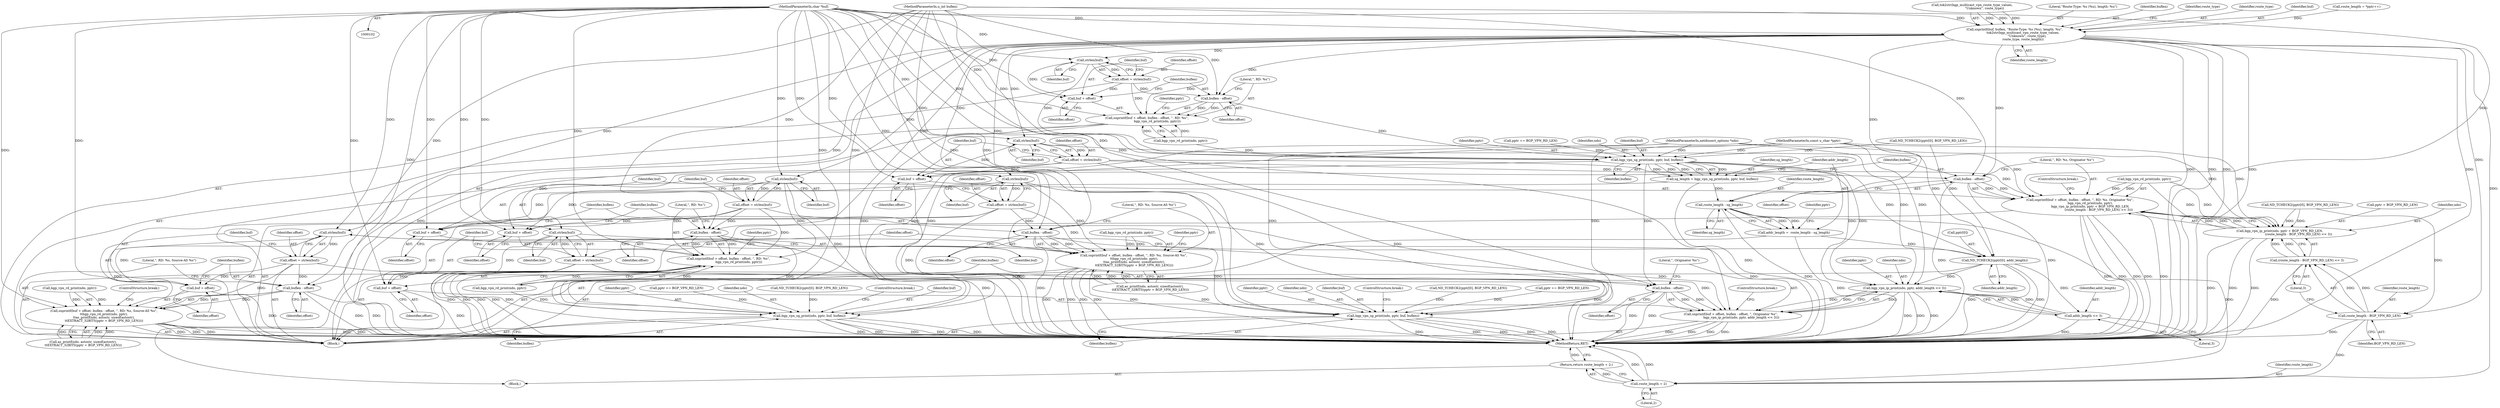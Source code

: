 digraph "0_tcpdump_d515b4b4a300479cdf1a6e0d1bb95bc1f9fee514@pointer" {
"1000105" [label="(MethodParameterIn,char *buf)"];
"1000128" [label="(Call,snprintf(buf, buflen, \"Route-Type: %s (%u), length: %u\",\n                 tok2str(bgp_multicast_vpn_route_type_values,\n                         \"Unknown\", route_type),\n                 route_type, route_length))"];
"1000149" [label="(Call,strlen(buf))"];
"1000147" [label="(Call,offset = strlen(buf))"];
"1000151" [label="(Call,snprintf(buf + offset, buflen - offset, \", RD: %s, Originator %s\",\n                     bgp_vpn_rd_print(ndo, pptr),\n                     bgp_vpn_ip_print(ndo, pptr + BGP_VPN_RD_LEN,\n                                      (route_length - BGP_VPN_RD_LEN) << 3)))"];
"1000152" [label="(Call,buf + offset)"];
"1000155" [label="(Call,buflen - offset)"];
"1000168" [label="(Call,route_length - BGP_VPN_RD_LEN)"];
"1000167" [label="(Call,(route_length - BGP_VPN_RD_LEN) << 3)"];
"1000162" [label="(Call,bgp_vpn_ip_print(ndo, pptr + BGP_VPN_RD_LEN,\n                                      (route_length - BGP_VPN_RD_LEN) << 3))"];
"1000340" [label="(Call,route_length + 2)"];
"1000339" [label="(Return,return route_length + 2;)"];
"1000183" [label="(Call,strlen(buf))"];
"1000181" [label="(Call,offset = strlen(buf))"];
"1000185" [label="(Call,snprintf(buf + offset, buflen - offset, \", RD: %s, Source-AS %s\",\n\t\tbgp_vpn_rd_print(ndo, pptr),\n\t\tas_printf(ndo, astostr, sizeof(astostr),\n\t\tEXTRACT_32BITS(pptr + BGP_VPN_RD_LEN))))"];
"1000186" [label="(Call,buf + offset)"];
"1000189" [label="(Call,buflen - offset)"];
"1000214" [label="(Call,strlen(buf))"];
"1000212" [label="(Call,offset = strlen(buf))"];
"1000216" [label="(Call,snprintf(buf + offset, buflen - offset, \", RD: %s\",\n                     bgp_vpn_rd_print(ndo, pptr)))"];
"1000217" [label="(Call,buf + offset)"];
"1000220" [label="(Call,buflen - offset)"];
"1000232" [label="(Call,bgp_vpn_sg_print(ndo, pptr, buf, buflen))"];
"1000230" [label="(Call,sg_length = bgp_vpn_sg_print(ndo, pptr, buf, buflen))"];
"1000239" [label="(Call,route_length - sg_length)"];
"1000237" [label="(Call,addr_length =  route_length - sg_length)"];
"1000242" [label="(Call,ND_TCHECK2(pptr[0], addr_length))"];
"1000259" [label="(Call,bgp_vpn_ip_print(ndo, pptr, addr_length << 3))"];
"1000251" [label="(Call,snprintf(buf + offset, buflen - offset, \", Originator %s\",\n                     bgp_vpn_ip_print(ndo, pptr, addr_length << 3)))"];
"1000262" [label="(Call,addr_length << 3)"];
"1000249" [label="(Call,strlen(buf))"];
"1000247" [label="(Call,offset = strlen(buf))"];
"1000252" [label="(Call,buf + offset)"];
"1000255" [label="(Call,buflen - offset)"];
"1000274" [label="(Call,strlen(buf))"];
"1000272" [label="(Call,offset = strlen(buf))"];
"1000276" [label="(Call,snprintf(buf + offset, buflen - offset, \", RD: %s\",\n                     bgp_vpn_rd_print(ndo, pptr)))"];
"1000277" [label="(Call,buf + offset)"];
"1000280" [label="(Call,buflen - offset)"];
"1000290" [label="(Call,bgp_vpn_sg_print(ndo, pptr, buf, buflen))"];
"1000305" [label="(Call,strlen(buf))"];
"1000303" [label="(Call,offset = strlen(buf))"];
"1000307" [label="(Call,snprintf(buf + offset, buflen - offset, \", RD: %s, Source-AS %s\",\n \t\tbgp_vpn_rd_print(ndo, pptr),\n \t\tas_printf(ndo, astostr, sizeof(astostr),\n \t\tEXTRACT_32BITS(pptr + BGP_VPN_RD_LEN))))"];
"1000308" [label="(Call,buf + offset)"];
"1000311" [label="(Call,buflen - offset)"];
"1000330" [label="(Call,bgp_vpn_sg_print(ndo, pptr, buf, buflen))"];
"1000241" [label="(Identifier,sg_length)"];
"1000243" [label="(Call,pptr[0])"];
"1000254" [label="(Identifier,offset)"];
"1000231" [label="(Identifier,sg_length)"];
"1000170" [label="(Identifier,BGP_VPN_RD_LEN)"];
"1000222" [label="(Identifier,offset)"];
"1000332" [label="(Identifier,pptr)"];
"1000284" [label="(Call,bgp_vpn_rd_print(ndo, pptr))"];
"1000347" [label="(MethodReturn,RET)"];
"1000152" [label="(Call,buf + offset)"];
"1000314" [label="(Literal,\", RD: %s, Source-AS %s\")"];
"1000256" [label="(Identifier,buflen)"];
"1000147" [label="(Call,offset = strlen(buf))"];
"1000207" [label="(Call,ND_TCHECK2(pptr[0], BGP_VPN_RD_LEN))"];
"1000249" [label="(Call,strlen(buf))"];
"1000262" [label="(Call,addr_length << 3)"];
"1000283" [label="(Literal,\", RD: %s\")"];
"1000331" [label="(Identifier,ndo)"];
"1000171" [label="(Literal,3)"];
"1000278" [label="(Identifier,buf)"];
"1000246" [label="(Identifier,addr_length)"];
"1000137" [label="(Identifier,route_length)"];
"1000129" [label="(Identifier,buf)"];
"1000149" [label="(Call,strlen(buf))"];
"1000212" [label="(Call,offset = strlen(buf))"];
"1000188" [label="(Identifier,offset)"];
"1000123" [label="(Call,route_length = *pptr++)"];
"1000305" [label="(Call,strlen(buf))"];
"1000157" [label="(Identifier,offset)"];
"1000228" [label="(Identifier,pptr)"];
"1000132" [label="(Call,tok2str(bgp_multicast_vpn_route_type_values,\n                         \"Unknown\", route_type))"];
"1000259" [label="(Call,bgp_vpn_ip_print(ndo, pptr, addr_length << 3))"];
"1000309" [label="(Identifier,buf)"];
"1000234" [label="(Identifier,pptr)"];
"1000333" [label="(Identifier,buf)"];
"1000257" [label="(Identifier,offset)"];
"1000311" [label="(Call,buflen - offset)"];
"1000292" [label="(Identifier,pptr)"];
"1000219" [label="(Identifier,offset)"];
"1000275" [label="(Identifier,buf)"];
"1000328" [label="(Identifier,pptr)"];
"1000242" [label="(Call,ND_TCHECK2(pptr[0], addr_length))"];
"1000230" [label="(Call,sg_length = bgp_vpn_sg_print(ndo, pptr, buf, buflen))"];
"1000280" [label="(Call,buflen - offset)"];
"1000310" [label="(Identifier,offset)"];
"1000227" [label="(Call,pptr += BGP_VPN_RD_LEN)"];
"1000303" [label="(Call,offset = strlen(buf))"];
"1000128" [label="(Call,snprintf(buf, buflen, \"Route-Type: %s (%u), length: %u\",\n                 tok2str(bgp_multicast_vpn_route_type_values,\n                         \"Unknown\", route_type),\n                 route_type, route_length))"];
"1000107" [label="(Block,)"];
"1000205" [label="(ControlStructure,break;)"];
"1000313" [label="(Identifier,offset)"];
"1000335" [label="(ControlStructure,break;)"];
"1000287" [label="(Call,pptr += BGP_VPN_RD_LEN)"];
"1000244" [label="(Identifier,pptr)"];
"1000131" [label="(Literal,\"Route-Type: %s (%u), length: %u\")"];
"1000264" [label="(Literal,3)"];
"1000190" [label="(Identifier,buflen)"];
"1000334" [label="(Identifier,buflen)"];
"1000261" [label="(Identifier,pptr)"];
"1000162" [label="(Call,bgp_vpn_ip_print(ndo, pptr + BGP_VPN_RD_LEN,\n                                      (route_length - BGP_VPN_RD_LEN) << 3))"];
"1000304" [label="(Identifier,offset)"];
"1000308" [label="(Call,buf + offset)"];
"1000216" [label="(Call,snprintf(buf + offset, buflen - offset, \", RD: %s\",\n                     bgp_vpn_rd_print(ndo, pptr)))"];
"1000130" [label="(Identifier,buflen)"];
"1000247" [label="(Call,offset = strlen(buf))"];
"1000184" [label="(Identifier,buf)"];
"1000291" [label="(Identifier,ndo)"];
"1000238" [label="(Identifier,addr_length)"];
"1000277" [label="(Call,buf + offset)"];
"1000250" [label="(Identifier,buf)"];
"1000172" [label="(ControlStructure,break;)"];
"1000191" [label="(Identifier,offset)"];
"1000106" [label="(MethodParameterIn,u_int buflen)"];
"1000140" [label="(Block,)"];
"1000260" [label="(Identifier,ndo)"];
"1000273" [label="(Identifier,offset)"];
"1000288" [label="(Identifier,pptr)"];
"1000139" [label="(Identifier,route_type)"];
"1000232" [label="(Call,bgp_vpn_sg_print(ndo, pptr, buf, buflen))"];
"1000183" [label="(Call,strlen(buf))"];
"1000251" [label="(Call,snprintf(buf + offset, buflen - offset, \", Originator %s\",\n                     bgp_vpn_ip_print(ndo, pptr, addr_length << 3)))"];
"1000307" [label="(Call,snprintf(buf + offset, buflen - offset, \", RD: %s, Source-AS %s\",\n \t\tbgp_vpn_rd_print(ndo, pptr),\n \t\tas_printf(ndo, astostr, sizeof(astostr),\n \t\tEXTRACT_32BITS(pptr + BGP_VPN_RD_LEN))))"];
"1000318" [label="(Call,as_printf(ndo, astostr, sizeof(astostr),\n \t\tEXTRACT_32BITS(pptr + BGP_VPN_RD_LEN)))"];
"1000148" [label="(Identifier,offset)"];
"1000233" [label="(Identifier,ndo)"];
"1000192" [label="(Literal,\", RD: %s, Source-AS %s\")"];
"1000213" [label="(Identifier,offset)"];
"1000158" [label="(Literal,\", RD: %s, Originator %s\")"];
"1000154" [label="(Identifier,offset)"];
"1000186" [label="(Call,buf + offset)"];
"1000103" [label="(MethodParameterIn,netdissect_options *ndo)"];
"1000315" [label="(Call,bgp_vpn_rd_print(ndo, pptr))"];
"1000193" [label="(Call,bgp_vpn_rd_print(ndo, pptr))"];
"1000306" [label="(Identifier,buf)"];
"1000330" [label="(Call,bgp_vpn_sg_print(ndo, pptr, buf, buflen))"];
"1000215" [label="(Identifier,buf)"];
"1000267" [label="(Call,ND_TCHECK2(pptr[0], BGP_VPN_RD_LEN))"];
"1000339" [label="(Return,return route_length + 2;)"];
"1000167" [label="(Call,(route_length - BGP_VPN_RD_LEN) << 3)"];
"1000153" [label="(Identifier,buf)"];
"1000217" [label="(Call,buf + offset)"];
"1000295" [label="(ControlStructure,break;)"];
"1000185" [label="(Call,snprintf(buf + offset, buflen - offset, \", RD: %s, Source-AS %s\",\n\t\tbgp_vpn_rd_print(ndo, pptr),\n\t\tas_printf(ndo, astostr, sizeof(astostr),\n\t\tEXTRACT_32BITS(pptr + BGP_VPN_RD_LEN))))"];
"1000265" [label="(ControlStructure,break;)"];
"1000155" [label="(Call,buflen - offset)"];
"1000341" [label="(Identifier,route_length)"];
"1000220" [label="(Call,buflen - offset)"];
"1000239" [label="(Call,route_length - sg_length)"];
"1000189" [label="(Call,buflen - offset)"];
"1000168" [label="(Call,route_length - BGP_VPN_RD_LEN)"];
"1000182" [label="(Identifier,offset)"];
"1000272" [label="(Call,offset = strlen(buf))"];
"1000298" [label="(Call,ND_TCHECK2(pptr[0], BGP_VPN_RD_LEN))"];
"1000258" [label="(Literal,\", Originator %s\")"];
"1000290" [label="(Call,bgp_vpn_sg_print(ndo, pptr, buf, buflen))"];
"1000281" [label="(Identifier,buflen)"];
"1000276" [label="(Call,snprintf(buf + offset, buflen - offset, \", RD: %s\",\n                     bgp_vpn_rd_print(ndo, pptr)))"];
"1000164" [label="(Call,pptr + BGP_VPN_RD_LEN)"];
"1000223" [label="(Literal,\", RD: %s\")"];
"1000237" [label="(Call,addr_length =  route_length - sg_length)"];
"1000169" [label="(Identifier,route_length)"];
"1000235" [label="(Identifier,buf)"];
"1000263" [label="(Identifier,addr_length)"];
"1000274" [label="(Call,strlen(buf))"];
"1000214" [label="(Call,strlen(buf))"];
"1000218" [label="(Identifier,buf)"];
"1000293" [label="(Identifier,buf)"];
"1000327" [label="(Call,pptr += BGP_VPN_RD_LEN)"];
"1000187" [label="(Identifier,buf)"];
"1000248" [label="(Identifier,offset)"];
"1000252" [label="(Call,buf + offset)"];
"1000279" [label="(Identifier,offset)"];
"1000224" [label="(Call,bgp_vpn_rd_print(ndo, pptr))"];
"1000221" [label="(Identifier,buflen)"];
"1000294" [label="(Identifier,buflen)"];
"1000151" [label="(Call,snprintf(buf + offset, buflen - offset, \", RD: %s, Originator %s\",\n                     bgp_vpn_rd_print(ndo, pptr),\n                     bgp_vpn_ip_print(ndo, pptr + BGP_VPN_RD_LEN,\n                                      (route_length - BGP_VPN_RD_LEN) << 3)))"];
"1000342" [label="(Literal,2)"];
"1000181" [label="(Call,offset = strlen(buf))"];
"1000150" [label="(Identifier,buf)"];
"1000136" [label="(Identifier,route_type)"];
"1000253" [label="(Identifier,buf)"];
"1000236" [label="(Identifier,buflen)"];
"1000240" [label="(Identifier,route_length)"];
"1000312" [label="(Identifier,buflen)"];
"1000340" [label="(Call,route_length + 2)"];
"1000142" [label="(Call,ND_TCHECK2(pptr[0], BGP_VPN_RD_LEN))"];
"1000105" [label="(MethodParameterIn,char *buf)"];
"1000282" [label="(Identifier,offset)"];
"1000104" [label="(MethodParameterIn,const u_char *pptr)"];
"1000156" [label="(Identifier,buflen)"];
"1000196" [label="(Call,as_printf(ndo, astostr, sizeof(astostr),\n\t\tEXTRACT_32BITS(pptr + BGP_VPN_RD_LEN)))"];
"1000159" [label="(Call,bgp_vpn_rd_print(ndo, pptr))"];
"1000255" [label="(Call,buflen - offset)"];
"1000163" [label="(Identifier,ndo)"];
"1000105" -> "1000102"  [label="AST: "];
"1000105" -> "1000347"  [label="DDG: "];
"1000105" -> "1000128"  [label="DDG: "];
"1000105" -> "1000149"  [label="DDG: "];
"1000105" -> "1000151"  [label="DDG: "];
"1000105" -> "1000152"  [label="DDG: "];
"1000105" -> "1000183"  [label="DDG: "];
"1000105" -> "1000185"  [label="DDG: "];
"1000105" -> "1000186"  [label="DDG: "];
"1000105" -> "1000214"  [label="DDG: "];
"1000105" -> "1000216"  [label="DDG: "];
"1000105" -> "1000217"  [label="DDG: "];
"1000105" -> "1000232"  [label="DDG: "];
"1000105" -> "1000249"  [label="DDG: "];
"1000105" -> "1000251"  [label="DDG: "];
"1000105" -> "1000252"  [label="DDG: "];
"1000105" -> "1000274"  [label="DDG: "];
"1000105" -> "1000276"  [label="DDG: "];
"1000105" -> "1000277"  [label="DDG: "];
"1000105" -> "1000290"  [label="DDG: "];
"1000105" -> "1000305"  [label="DDG: "];
"1000105" -> "1000307"  [label="DDG: "];
"1000105" -> "1000308"  [label="DDG: "];
"1000105" -> "1000330"  [label="DDG: "];
"1000128" -> "1000107"  [label="AST: "];
"1000128" -> "1000137"  [label="CFG: "];
"1000129" -> "1000128"  [label="AST: "];
"1000130" -> "1000128"  [label="AST: "];
"1000131" -> "1000128"  [label="AST: "];
"1000132" -> "1000128"  [label="AST: "];
"1000136" -> "1000128"  [label="AST: "];
"1000137" -> "1000128"  [label="AST: "];
"1000139" -> "1000128"  [label="CFG: "];
"1000128" -> "1000347"  [label="DDG: "];
"1000128" -> "1000347"  [label="DDG: "];
"1000128" -> "1000347"  [label="DDG: "];
"1000128" -> "1000347"  [label="DDG: "];
"1000128" -> "1000347"  [label="DDG: "];
"1000106" -> "1000128"  [label="DDG: "];
"1000132" -> "1000128"  [label="DDG: "];
"1000132" -> "1000128"  [label="DDG: "];
"1000132" -> "1000128"  [label="DDG: "];
"1000123" -> "1000128"  [label="DDG: "];
"1000128" -> "1000149"  [label="DDG: "];
"1000128" -> "1000155"  [label="DDG: "];
"1000128" -> "1000168"  [label="DDG: "];
"1000128" -> "1000183"  [label="DDG: "];
"1000128" -> "1000189"  [label="DDG: "];
"1000128" -> "1000214"  [label="DDG: "];
"1000128" -> "1000220"  [label="DDG: "];
"1000128" -> "1000239"  [label="DDG: "];
"1000128" -> "1000274"  [label="DDG: "];
"1000128" -> "1000280"  [label="DDG: "];
"1000128" -> "1000305"  [label="DDG: "];
"1000128" -> "1000311"  [label="DDG: "];
"1000128" -> "1000340"  [label="DDG: "];
"1000149" -> "1000147"  [label="AST: "];
"1000149" -> "1000150"  [label="CFG: "];
"1000150" -> "1000149"  [label="AST: "];
"1000147" -> "1000149"  [label="CFG: "];
"1000149" -> "1000147"  [label="DDG: "];
"1000149" -> "1000151"  [label="DDG: "];
"1000149" -> "1000152"  [label="DDG: "];
"1000147" -> "1000140"  [label="AST: "];
"1000148" -> "1000147"  [label="AST: "];
"1000153" -> "1000147"  [label="CFG: "];
"1000147" -> "1000347"  [label="DDG: "];
"1000147" -> "1000151"  [label="DDG: "];
"1000147" -> "1000152"  [label="DDG: "];
"1000147" -> "1000155"  [label="DDG: "];
"1000151" -> "1000140"  [label="AST: "];
"1000151" -> "1000162"  [label="CFG: "];
"1000152" -> "1000151"  [label="AST: "];
"1000155" -> "1000151"  [label="AST: "];
"1000158" -> "1000151"  [label="AST: "];
"1000159" -> "1000151"  [label="AST: "];
"1000162" -> "1000151"  [label="AST: "];
"1000172" -> "1000151"  [label="CFG: "];
"1000151" -> "1000347"  [label="DDG: "];
"1000151" -> "1000347"  [label="DDG: "];
"1000151" -> "1000347"  [label="DDG: "];
"1000151" -> "1000347"  [label="DDG: "];
"1000151" -> "1000347"  [label="DDG: "];
"1000155" -> "1000151"  [label="DDG: "];
"1000155" -> "1000151"  [label="DDG: "];
"1000159" -> "1000151"  [label="DDG: "];
"1000159" -> "1000151"  [label="DDG: "];
"1000162" -> "1000151"  [label="DDG: "];
"1000162" -> "1000151"  [label="DDG: "];
"1000162" -> "1000151"  [label="DDG: "];
"1000152" -> "1000154"  [label="CFG: "];
"1000153" -> "1000152"  [label="AST: "];
"1000154" -> "1000152"  [label="AST: "];
"1000156" -> "1000152"  [label="CFG: "];
"1000152" -> "1000347"  [label="DDG: "];
"1000155" -> "1000157"  [label="CFG: "];
"1000156" -> "1000155"  [label="AST: "];
"1000157" -> "1000155"  [label="AST: "];
"1000158" -> "1000155"  [label="CFG: "];
"1000155" -> "1000347"  [label="DDG: "];
"1000155" -> "1000347"  [label="DDG: "];
"1000106" -> "1000155"  [label="DDG: "];
"1000168" -> "1000167"  [label="AST: "];
"1000168" -> "1000170"  [label="CFG: "];
"1000169" -> "1000168"  [label="AST: "];
"1000170" -> "1000168"  [label="AST: "];
"1000171" -> "1000168"  [label="CFG: "];
"1000168" -> "1000347"  [label="DDG: "];
"1000168" -> "1000167"  [label="DDG: "];
"1000168" -> "1000167"  [label="DDG: "];
"1000142" -> "1000168"  [label="DDG: "];
"1000168" -> "1000340"  [label="DDG: "];
"1000167" -> "1000162"  [label="AST: "];
"1000167" -> "1000171"  [label="CFG: "];
"1000171" -> "1000167"  [label="AST: "];
"1000162" -> "1000167"  [label="CFG: "];
"1000167" -> "1000347"  [label="DDG: "];
"1000167" -> "1000162"  [label="DDG: "];
"1000167" -> "1000162"  [label="DDG: "];
"1000163" -> "1000162"  [label="AST: "];
"1000164" -> "1000162"  [label="AST: "];
"1000162" -> "1000347"  [label="DDG: "];
"1000162" -> "1000347"  [label="DDG: "];
"1000162" -> "1000347"  [label="DDG: "];
"1000159" -> "1000162"  [label="DDG: "];
"1000159" -> "1000162"  [label="DDG: "];
"1000103" -> "1000162"  [label="DDG: "];
"1000142" -> "1000162"  [label="DDG: "];
"1000142" -> "1000162"  [label="DDG: "];
"1000104" -> "1000162"  [label="DDG: "];
"1000340" -> "1000339"  [label="AST: "];
"1000340" -> "1000342"  [label="CFG: "];
"1000341" -> "1000340"  [label="AST: "];
"1000342" -> "1000340"  [label="AST: "];
"1000339" -> "1000340"  [label="CFG: "];
"1000340" -> "1000347"  [label="DDG: "];
"1000340" -> "1000347"  [label="DDG: "];
"1000340" -> "1000339"  [label="DDG: "];
"1000239" -> "1000340"  [label="DDG: "];
"1000339" -> "1000107"  [label="AST: "];
"1000347" -> "1000339"  [label="CFG: "];
"1000339" -> "1000347"  [label="DDG: "];
"1000183" -> "1000181"  [label="AST: "];
"1000183" -> "1000184"  [label="CFG: "];
"1000184" -> "1000183"  [label="AST: "];
"1000181" -> "1000183"  [label="CFG: "];
"1000183" -> "1000181"  [label="DDG: "];
"1000183" -> "1000185"  [label="DDG: "];
"1000183" -> "1000186"  [label="DDG: "];
"1000181" -> "1000140"  [label="AST: "];
"1000182" -> "1000181"  [label="AST: "];
"1000187" -> "1000181"  [label="CFG: "];
"1000181" -> "1000347"  [label="DDG: "];
"1000181" -> "1000185"  [label="DDG: "];
"1000181" -> "1000186"  [label="DDG: "];
"1000181" -> "1000189"  [label="DDG: "];
"1000185" -> "1000140"  [label="AST: "];
"1000185" -> "1000196"  [label="CFG: "];
"1000186" -> "1000185"  [label="AST: "];
"1000189" -> "1000185"  [label="AST: "];
"1000192" -> "1000185"  [label="AST: "];
"1000193" -> "1000185"  [label="AST: "];
"1000196" -> "1000185"  [label="AST: "];
"1000205" -> "1000185"  [label="CFG: "];
"1000185" -> "1000347"  [label="DDG: "];
"1000185" -> "1000347"  [label="DDG: "];
"1000185" -> "1000347"  [label="DDG: "];
"1000185" -> "1000347"  [label="DDG: "];
"1000185" -> "1000347"  [label="DDG: "];
"1000189" -> "1000185"  [label="DDG: "];
"1000189" -> "1000185"  [label="DDG: "];
"1000193" -> "1000185"  [label="DDG: "];
"1000193" -> "1000185"  [label="DDG: "];
"1000196" -> "1000185"  [label="DDG: "];
"1000196" -> "1000185"  [label="DDG: "];
"1000196" -> "1000185"  [label="DDG: "];
"1000186" -> "1000188"  [label="CFG: "];
"1000187" -> "1000186"  [label="AST: "];
"1000188" -> "1000186"  [label="AST: "];
"1000190" -> "1000186"  [label="CFG: "];
"1000186" -> "1000347"  [label="DDG: "];
"1000189" -> "1000191"  [label="CFG: "];
"1000190" -> "1000189"  [label="AST: "];
"1000191" -> "1000189"  [label="AST: "];
"1000192" -> "1000189"  [label="CFG: "];
"1000189" -> "1000347"  [label="DDG: "];
"1000189" -> "1000347"  [label="DDG: "];
"1000106" -> "1000189"  [label="DDG: "];
"1000214" -> "1000212"  [label="AST: "];
"1000214" -> "1000215"  [label="CFG: "];
"1000215" -> "1000214"  [label="AST: "];
"1000212" -> "1000214"  [label="CFG: "];
"1000214" -> "1000212"  [label="DDG: "];
"1000214" -> "1000216"  [label="DDG: "];
"1000214" -> "1000217"  [label="DDG: "];
"1000214" -> "1000232"  [label="DDG: "];
"1000212" -> "1000140"  [label="AST: "];
"1000213" -> "1000212"  [label="AST: "];
"1000218" -> "1000212"  [label="CFG: "];
"1000212" -> "1000216"  [label="DDG: "];
"1000212" -> "1000217"  [label="DDG: "];
"1000212" -> "1000220"  [label="DDG: "];
"1000216" -> "1000140"  [label="AST: "];
"1000216" -> "1000224"  [label="CFG: "];
"1000217" -> "1000216"  [label="AST: "];
"1000220" -> "1000216"  [label="AST: "];
"1000223" -> "1000216"  [label="AST: "];
"1000224" -> "1000216"  [label="AST: "];
"1000228" -> "1000216"  [label="CFG: "];
"1000216" -> "1000347"  [label="DDG: "];
"1000216" -> "1000347"  [label="DDG: "];
"1000220" -> "1000216"  [label="DDG: "];
"1000220" -> "1000216"  [label="DDG: "];
"1000224" -> "1000216"  [label="DDG: "];
"1000224" -> "1000216"  [label="DDG: "];
"1000217" -> "1000219"  [label="CFG: "];
"1000218" -> "1000217"  [label="AST: "];
"1000219" -> "1000217"  [label="AST: "];
"1000221" -> "1000217"  [label="CFG: "];
"1000220" -> "1000222"  [label="CFG: "];
"1000221" -> "1000220"  [label="AST: "];
"1000222" -> "1000220"  [label="AST: "];
"1000223" -> "1000220"  [label="CFG: "];
"1000106" -> "1000220"  [label="DDG: "];
"1000220" -> "1000232"  [label="DDG: "];
"1000232" -> "1000230"  [label="AST: "];
"1000232" -> "1000236"  [label="CFG: "];
"1000233" -> "1000232"  [label="AST: "];
"1000234" -> "1000232"  [label="AST: "];
"1000235" -> "1000232"  [label="AST: "];
"1000236" -> "1000232"  [label="AST: "];
"1000230" -> "1000232"  [label="CFG: "];
"1000232" -> "1000230"  [label="DDG: "];
"1000232" -> "1000230"  [label="DDG: "];
"1000232" -> "1000230"  [label="DDG: "];
"1000232" -> "1000230"  [label="DDG: "];
"1000224" -> "1000232"  [label="DDG: "];
"1000103" -> "1000232"  [label="DDG: "];
"1000227" -> "1000232"  [label="DDG: "];
"1000207" -> "1000232"  [label="DDG: "];
"1000104" -> "1000232"  [label="DDG: "];
"1000106" -> "1000232"  [label="DDG: "];
"1000232" -> "1000242"  [label="DDG: "];
"1000232" -> "1000249"  [label="DDG: "];
"1000232" -> "1000255"  [label="DDG: "];
"1000232" -> "1000259"  [label="DDG: "];
"1000232" -> "1000259"  [label="DDG: "];
"1000230" -> "1000140"  [label="AST: "];
"1000231" -> "1000230"  [label="AST: "];
"1000238" -> "1000230"  [label="CFG: "];
"1000230" -> "1000347"  [label="DDG: "];
"1000230" -> "1000239"  [label="DDG: "];
"1000239" -> "1000237"  [label="AST: "];
"1000239" -> "1000241"  [label="CFG: "];
"1000240" -> "1000239"  [label="AST: "];
"1000241" -> "1000239"  [label="AST: "];
"1000237" -> "1000239"  [label="CFG: "];
"1000239" -> "1000347"  [label="DDG: "];
"1000239" -> "1000237"  [label="DDG: "];
"1000239" -> "1000237"  [label="DDG: "];
"1000237" -> "1000140"  [label="AST: "];
"1000238" -> "1000237"  [label="AST: "];
"1000244" -> "1000237"  [label="CFG: "];
"1000237" -> "1000347"  [label="DDG: "];
"1000237" -> "1000242"  [label="DDG: "];
"1000242" -> "1000140"  [label="AST: "];
"1000242" -> "1000246"  [label="CFG: "];
"1000243" -> "1000242"  [label="AST: "];
"1000246" -> "1000242"  [label="AST: "];
"1000248" -> "1000242"  [label="CFG: "];
"1000242" -> "1000347"  [label="DDG: "];
"1000242" -> "1000347"  [label="DDG: "];
"1000207" -> "1000242"  [label="DDG: "];
"1000104" -> "1000242"  [label="DDG: "];
"1000242" -> "1000259"  [label="DDG: "];
"1000242" -> "1000262"  [label="DDG: "];
"1000259" -> "1000251"  [label="AST: "];
"1000259" -> "1000262"  [label="CFG: "];
"1000260" -> "1000259"  [label="AST: "];
"1000261" -> "1000259"  [label="AST: "];
"1000262" -> "1000259"  [label="AST: "];
"1000251" -> "1000259"  [label="CFG: "];
"1000259" -> "1000347"  [label="DDG: "];
"1000259" -> "1000347"  [label="DDG: "];
"1000259" -> "1000347"  [label="DDG: "];
"1000259" -> "1000251"  [label="DDG: "];
"1000259" -> "1000251"  [label="DDG: "];
"1000259" -> "1000251"  [label="DDG: "];
"1000103" -> "1000259"  [label="DDG: "];
"1000104" -> "1000259"  [label="DDG: "];
"1000262" -> "1000259"  [label="DDG: "];
"1000262" -> "1000259"  [label="DDG: "];
"1000251" -> "1000140"  [label="AST: "];
"1000252" -> "1000251"  [label="AST: "];
"1000255" -> "1000251"  [label="AST: "];
"1000258" -> "1000251"  [label="AST: "];
"1000265" -> "1000251"  [label="CFG: "];
"1000251" -> "1000347"  [label="DDG: "];
"1000251" -> "1000347"  [label="DDG: "];
"1000251" -> "1000347"  [label="DDG: "];
"1000251" -> "1000347"  [label="DDG: "];
"1000249" -> "1000251"  [label="DDG: "];
"1000247" -> "1000251"  [label="DDG: "];
"1000255" -> "1000251"  [label="DDG: "];
"1000255" -> "1000251"  [label="DDG: "];
"1000262" -> "1000264"  [label="CFG: "];
"1000263" -> "1000262"  [label="AST: "];
"1000264" -> "1000262"  [label="AST: "];
"1000262" -> "1000347"  [label="DDG: "];
"1000249" -> "1000247"  [label="AST: "];
"1000249" -> "1000250"  [label="CFG: "];
"1000250" -> "1000249"  [label="AST: "];
"1000247" -> "1000249"  [label="CFG: "];
"1000249" -> "1000247"  [label="DDG: "];
"1000249" -> "1000252"  [label="DDG: "];
"1000247" -> "1000140"  [label="AST: "];
"1000248" -> "1000247"  [label="AST: "];
"1000253" -> "1000247"  [label="CFG: "];
"1000247" -> "1000347"  [label="DDG: "];
"1000247" -> "1000252"  [label="DDG: "];
"1000247" -> "1000255"  [label="DDG: "];
"1000252" -> "1000254"  [label="CFG: "];
"1000253" -> "1000252"  [label="AST: "];
"1000254" -> "1000252"  [label="AST: "];
"1000256" -> "1000252"  [label="CFG: "];
"1000252" -> "1000347"  [label="DDG: "];
"1000255" -> "1000257"  [label="CFG: "];
"1000256" -> "1000255"  [label="AST: "];
"1000257" -> "1000255"  [label="AST: "];
"1000258" -> "1000255"  [label="CFG: "];
"1000255" -> "1000347"  [label="DDG: "];
"1000255" -> "1000347"  [label="DDG: "];
"1000106" -> "1000255"  [label="DDG: "];
"1000274" -> "1000272"  [label="AST: "];
"1000274" -> "1000275"  [label="CFG: "];
"1000275" -> "1000274"  [label="AST: "];
"1000272" -> "1000274"  [label="CFG: "];
"1000274" -> "1000272"  [label="DDG: "];
"1000274" -> "1000276"  [label="DDG: "];
"1000274" -> "1000277"  [label="DDG: "];
"1000274" -> "1000290"  [label="DDG: "];
"1000272" -> "1000140"  [label="AST: "];
"1000273" -> "1000272"  [label="AST: "];
"1000278" -> "1000272"  [label="CFG: "];
"1000272" -> "1000347"  [label="DDG: "];
"1000272" -> "1000276"  [label="DDG: "];
"1000272" -> "1000277"  [label="DDG: "];
"1000272" -> "1000280"  [label="DDG: "];
"1000276" -> "1000140"  [label="AST: "];
"1000276" -> "1000284"  [label="CFG: "];
"1000277" -> "1000276"  [label="AST: "];
"1000280" -> "1000276"  [label="AST: "];
"1000283" -> "1000276"  [label="AST: "];
"1000284" -> "1000276"  [label="AST: "];
"1000288" -> "1000276"  [label="CFG: "];
"1000276" -> "1000347"  [label="DDG: "];
"1000276" -> "1000347"  [label="DDG: "];
"1000276" -> "1000347"  [label="DDG: "];
"1000276" -> "1000347"  [label="DDG: "];
"1000280" -> "1000276"  [label="DDG: "];
"1000280" -> "1000276"  [label="DDG: "];
"1000284" -> "1000276"  [label="DDG: "];
"1000284" -> "1000276"  [label="DDG: "];
"1000277" -> "1000279"  [label="CFG: "];
"1000278" -> "1000277"  [label="AST: "];
"1000279" -> "1000277"  [label="AST: "];
"1000281" -> "1000277"  [label="CFG: "];
"1000280" -> "1000282"  [label="CFG: "];
"1000281" -> "1000280"  [label="AST: "];
"1000282" -> "1000280"  [label="AST: "];
"1000283" -> "1000280"  [label="CFG: "];
"1000280" -> "1000347"  [label="DDG: "];
"1000106" -> "1000280"  [label="DDG: "];
"1000280" -> "1000290"  [label="DDG: "];
"1000290" -> "1000140"  [label="AST: "];
"1000290" -> "1000294"  [label="CFG: "];
"1000291" -> "1000290"  [label="AST: "];
"1000292" -> "1000290"  [label="AST: "];
"1000293" -> "1000290"  [label="AST: "];
"1000294" -> "1000290"  [label="AST: "];
"1000295" -> "1000290"  [label="CFG: "];
"1000290" -> "1000347"  [label="DDG: "];
"1000290" -> "1000347"  [label="DDG: "];
"1000290" -> "1000347"  [label="DDG: "];
"1000290" -> "1000347"  [label="DDG: "];
"1000290" -> "1000347"  [label="DDG: "];
"1000284" -> "1000290"  [label="DDG: "];
"1000103" -> "1000290"  [label="DDG: "];
"1000267" -> "1000290"  [label="DDG: "];
"1000287" -> "1000290"  [label="DDG: "];
"1000104" -> "1000290"  [label="DDG: "];
"1000106" -> "1000290"  [label="DDG: "];
"1000305" -> "1000303"  [label="AST: "];
"1000305" -> "1000306"  [label="CFG: "];
"1000306" -> "1000305"  [label="AST: "];
"1000303" -> "1000305"  [label="CFG: "];
"1000305" -> "1000303"  [label="DDG: "];
"1000305" -> "1000307"  [label="DDG: "];
"1000305" -> "1000308"  [label="DDG: "];
"1000305" -> "1000330"  [label="DDG: "];
"1000303" -> "1000140"  [label="AST: "];
"1000304" -> "1000303"  [label="AST: "];
"1000309" -> "1000303"  [label="CFG: "];
"1000303" -> "1000347"  [label="DDG: "];
"1000303" -> "1000307"  [label="DDG: "];
"1000303" -> "1000308"  [label="DDG: "];
"1000303" -> "1000311"  [label="DDG: "];
"1000307" -> "1000140"  [label="AST: "];
"1000307" -> "1000318"  [label="CFG: "];
"1000308" -> "1000307"  [label="AST: "];
"1000311" -> "1000307"  [label="AST: "];
"1000314" -> "1000307"  [label="AST: "];
"1000315" -> "1000307"  [label="AST: "];
"1000318" -> "1000307"  [label="AST: "];
"1000328" -> "1000307"  [label="CFG: "];
"1000307" -> "1000347"  [label="DDG: "];
"1000307" -> "1000347"  [label="DDG: "];
"1000307" -> "1000347"  [label="DDG: "];
"1000307" -> "1000347"  [label="DDG: "];
"1000307" -> "1000347"  [label="DDG: "];
"1000311" -> "1000307"  [label="DDG: "];
"1000311" -> "1000307"  [label="DDG: "];
"1000315" -> "1000307"  [label="DDG: "];
"1000315" -> "1000307"  [label="DDG: "];
"1000318" -> "1000307"  [label="DDG: "];
"1000318" -> "1000307"  [label="DDG: "];
"1000318" -> "1000307"  [label="DDG: "];
"1000308" -> "1000310"  [label="CFG: "];
"1000309" -> "1000308"  [label="AST: "];
"1000310" -> "1000308"  [label="AST: "];
"1000312" -> "1000308"  [label="CFG: "];
"1000311" -> "1000313"  [label="CFG: "];
"1000312" -> "1000311"  [label="AST: "];
"1000313" -> "1000311"  [label="AST: "];
"1000314" -> "1000311"  [label="CFG: "];
"1000311" -> "1000347"  [label="DDG: "];
"1000106" -> "1000311"  [label="DDG: "];
"1000311" -> "1000330"  [label="DDG: "];
"1000330" -> "1000140"  [label="AST: "];
"1000330" -> "1000334"  [label="CFG: "];
"1000331" -> "1000330"  [label="AST: "];
"1000332" -> "1000330"  [label="AST: "];
"1000333" -> "1000330"  [label="AST: "];
"1000334" -> "1000330"  [label="AST: "];
"1000335" -> "1000330"  [label="CFG: "];
"1000330" -> "1000347"  [label="DDG: "];
"1000330" -> "1000347"  [label="DDG: "];
"1000330" -> "1000347"  [label="DDG: "];
"1000330" -> "1000347"  [label="DDG: "];
"1000330" -> "1000347"  [label="DDG: "];
"1000318" -> "1000330"  [label="DDG: "];
"1000103" -> "1000330"  [label="DDG: "];
"1000298" -> "1000330"  [label="DDG: "];
"1000327" -> "1000330"  [label="DDG: "];
"1000104" -> "1000330"  [label="DDG: "];
"1000106" -> "1000330"  [label="DDG: "];
}
